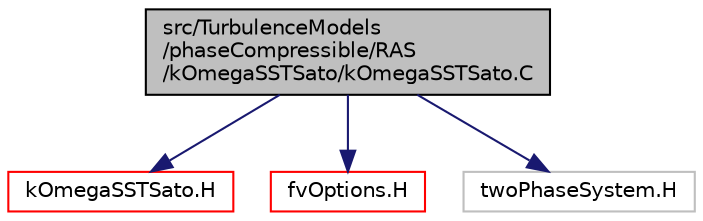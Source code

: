 digraph "src/TurbulenceModels/phaseCompressible/RAS/kOmegaSSTSato/kOmegaSSTSato.C"
{
  bgcolor="transparent";
  edge [fontname="Helvetica",fontsize="10",labelfontname="Helvetica",labelfontsize="10"];
  node [fontname="Helvetica",fontsize="10",shape=record];
  Node1 [label="src/TurbulenceModels\l/phaseCompressible/RAS\l/kOmegaSSTSato/kOmegaSSTSato.C",height=0.2,width=0.4,color="black", fillcolor="grey75", style="filled", fontcolor="black"];
  Node1 -> Node2 [color="midnightblue",fontsize="10",style="solid",fontname="Helvetica"];
  Node2 [label="kOmegaSSTSato.H",height=0.2,width=0.4,color="red",URL="$a10788.html"];
  Node1 -> Node3 [color="midnightblue",fontsize="10",style="solid",fontname="Helvetica"];
  Node3 [label="fvOptions.H",height=0.2,width=0.4,color="red",URL="$a05223.html"];
  Node1 -> Node4 [color="midnightblue",fontsize="10",style="solid",fontname="Helvetica"];
  Node4 [label="twoPhaseSystem.H",height=0.2,width=0.4,color="grey75"];
}
